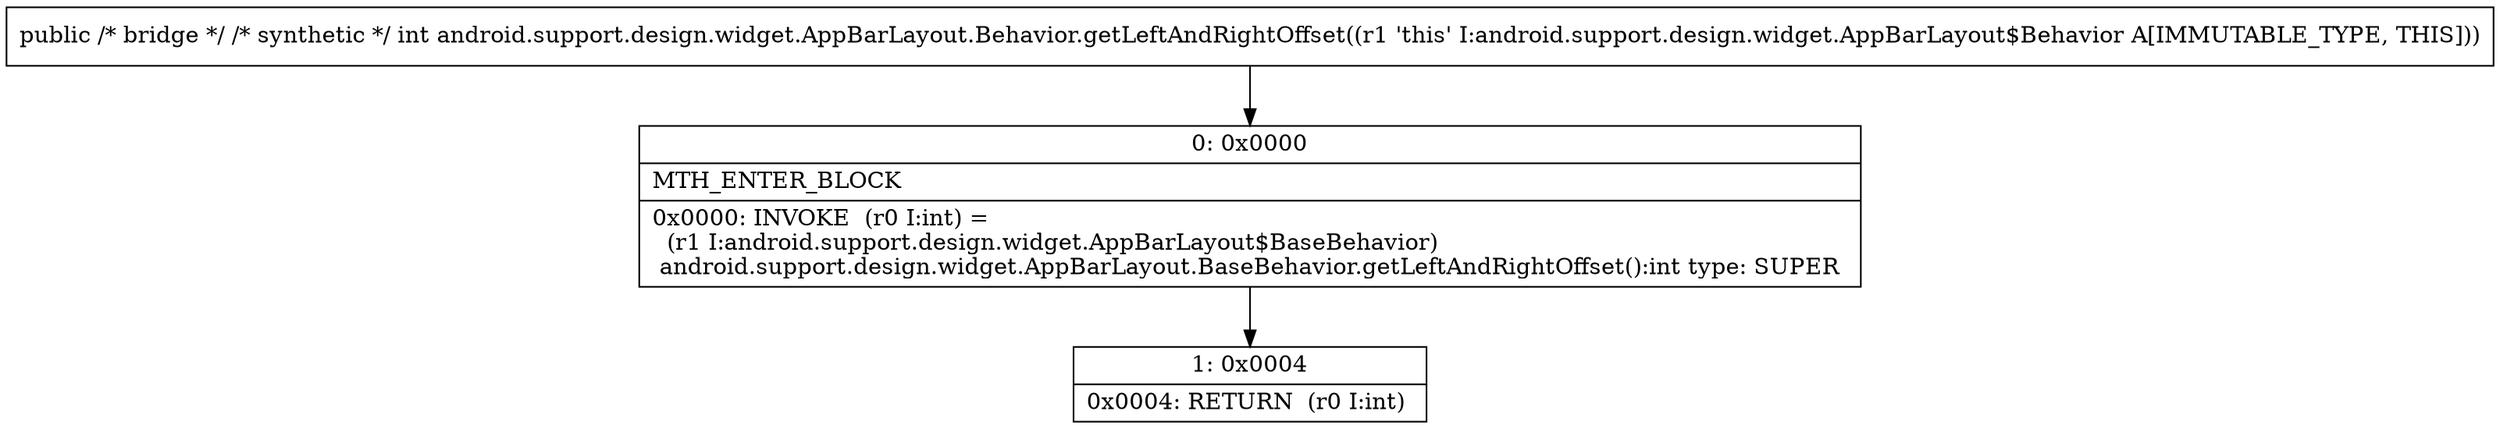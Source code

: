 digraph "CFG forandroid.support.design.widget.AppBarLayout.Behavior.getLeftAndRightOffset()I" {
Node_0 [shape=record,label="{0\:\ 0x0000|MTH_ENTER_BLOCK\l|0x0000: INVOKE  (r0 I:int) = \l  (r1 I:android.support.design.widget.AppBarLayout$BaseBehavior)\l android.support.design.widget.AppBarLayout.BaseBehavior.getLeftAndRightOffset():int type: SUPER \l}"];
Node_1 [shape=record,label="{1\:\ 0x0004|0x0004: RETURN  (r0 I:int) \l}"];
MethodNode[shape=record,label="{public \/* bridge *\/ \/* synthetic *\/ int android.support.design.widget.AppBarLayout.Behavior.getLeftAndRightOffset((r1 'this' I:android.support.design.widget.AppBarLayout$Behavior A[IMMUTABLE_TYPE, THIS])) }"];
MethodNode -> Node_0;
Node_0 -> Node_1;
}

